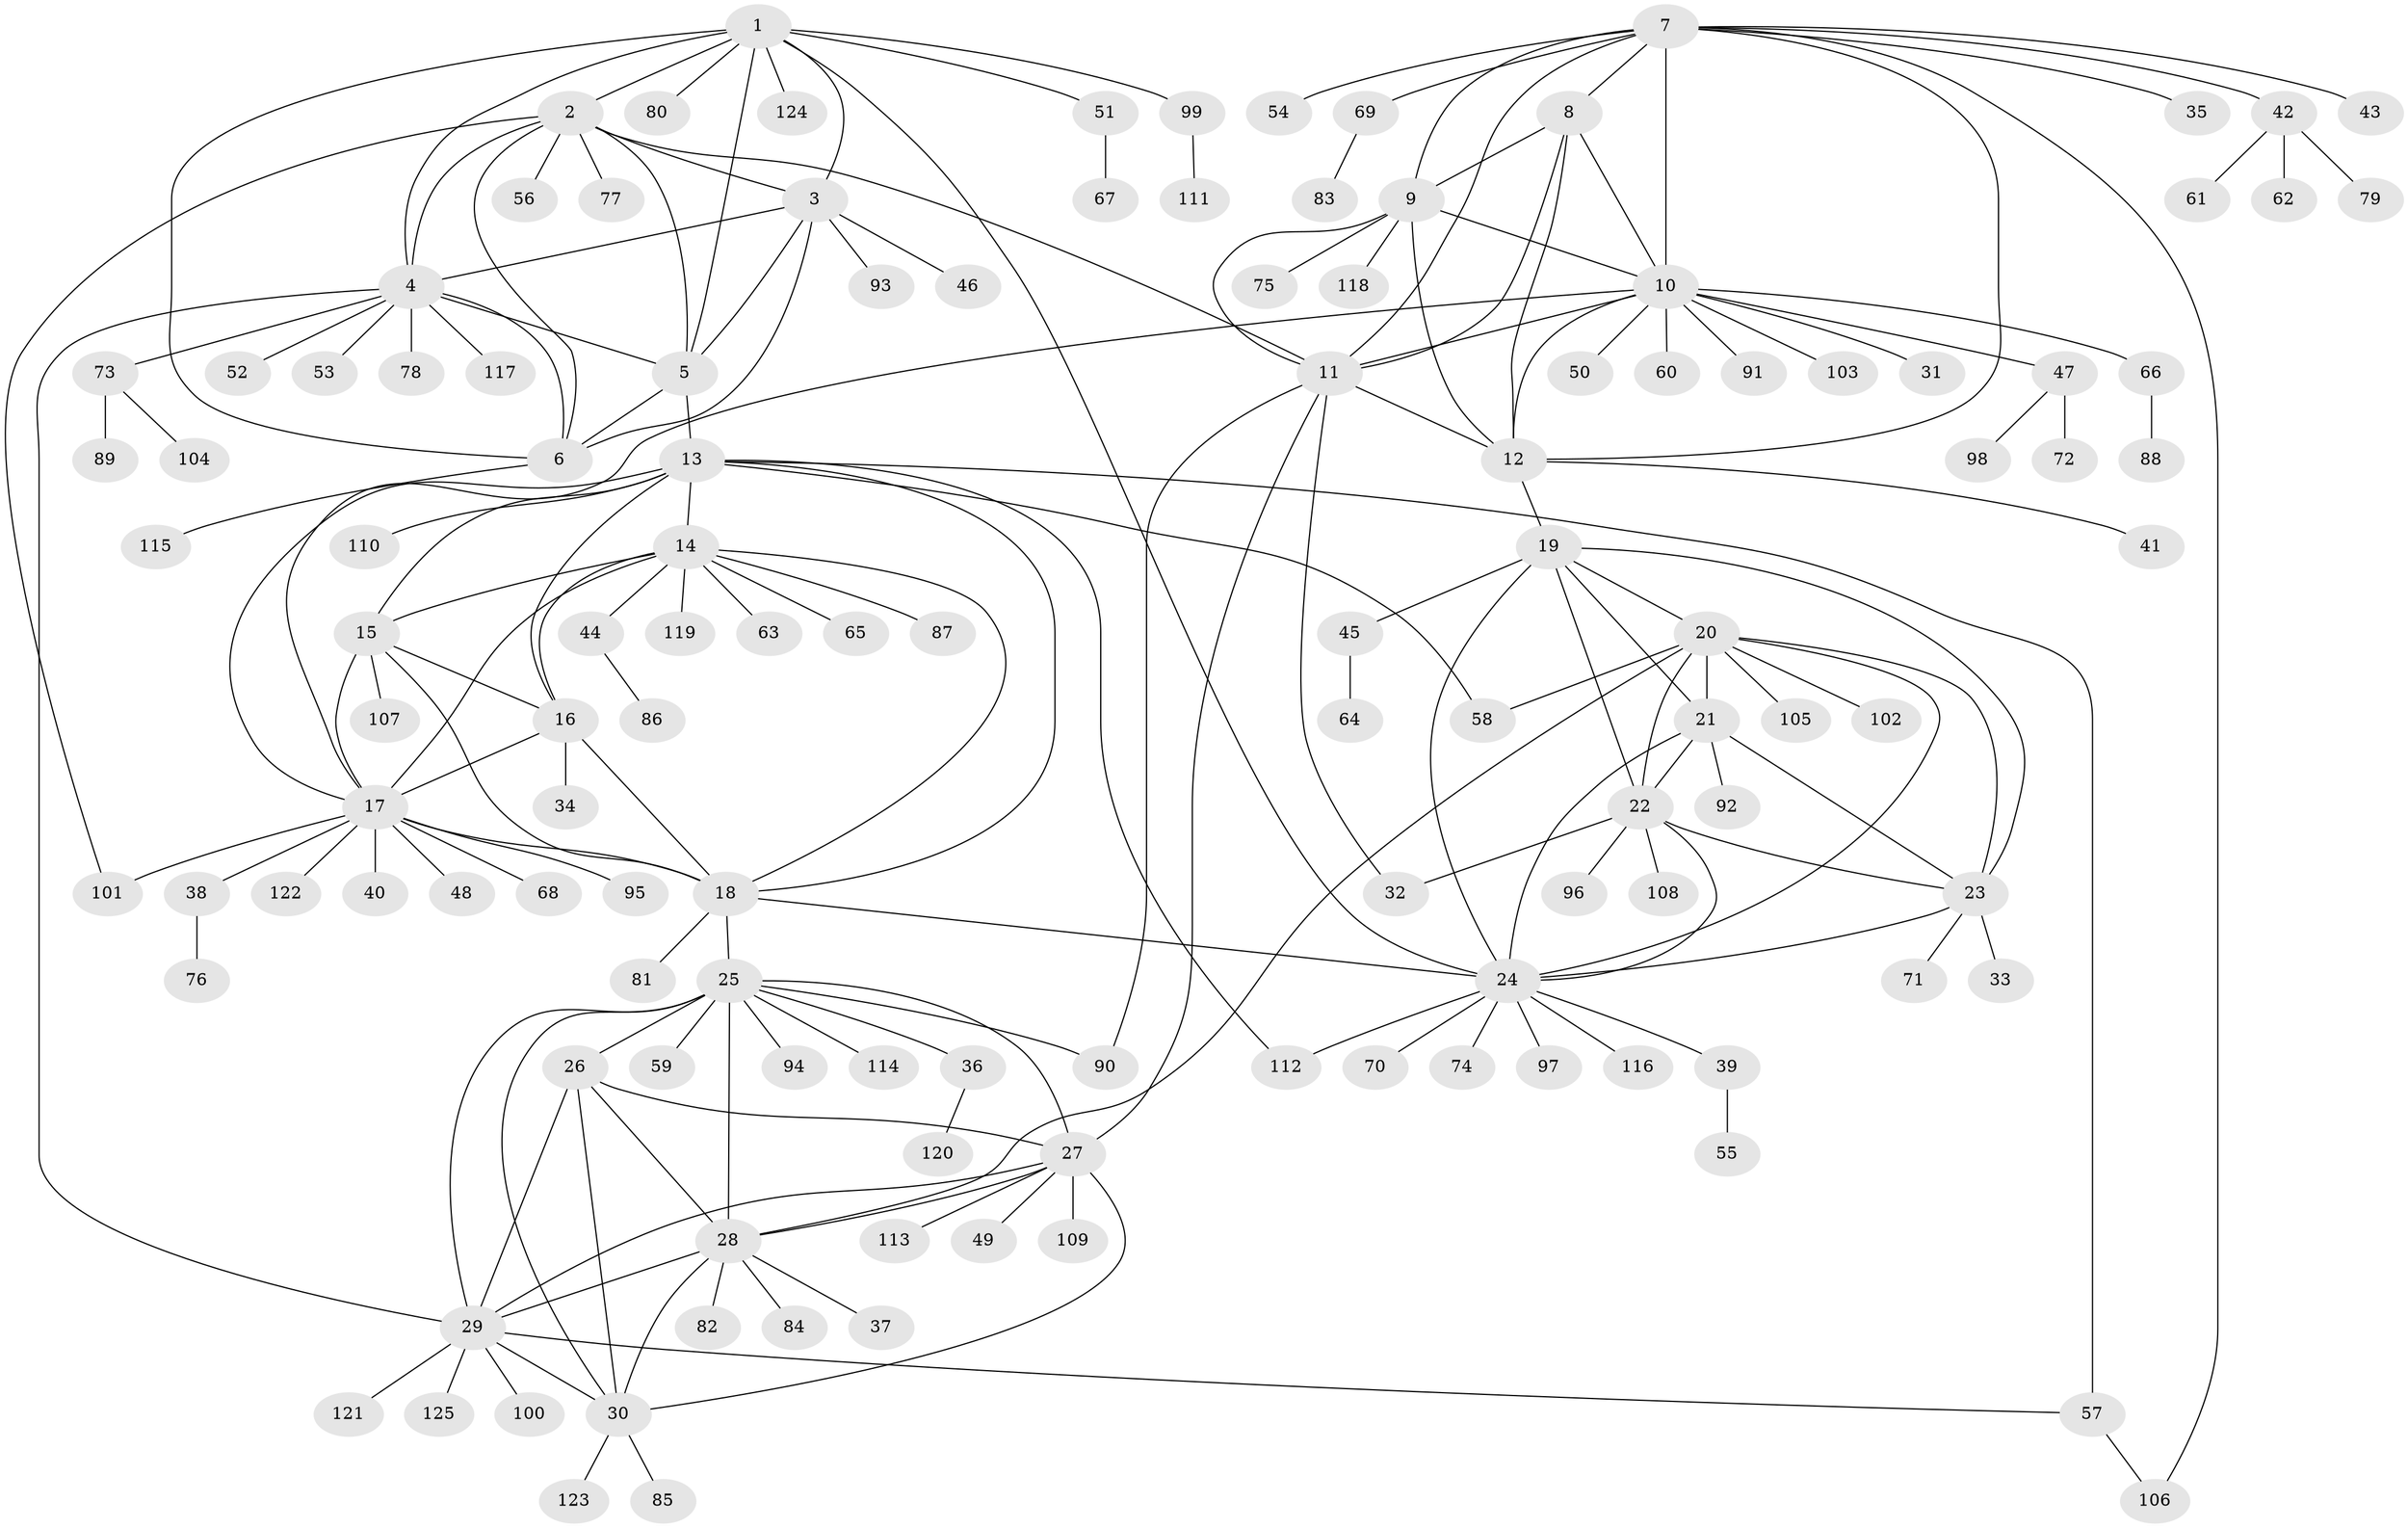 // coarse degree distribution, {8: 0.044444444444444446, 6: 0.07777777777777778, 7: 0.05555555555555555, 12: 0.011111111111111112, 5: 0.022222222222222223, 1: 0.6555555555555556, 11: 0.03333333333333333, 9: 0.011111111111111112, 3: 0.022222222222222223, 2: 0.06666666666666667}
// Generated by graph-tools (version 1.1) at 2025/37/03/04/25 23:37:34]
// undirected, 125 vertices, 187 edges
graph export_dot {
  node [color=gray90,style=filled];
  1;
  2;
  3;
  4;
  5;
  6;
  7;
  8;
  9;
  10;
  11;
  12;
  13;
  14;
  15;
  16;
  17;
  18;
  19;
  20;
  21;
  22;
  23;
  24;
  25;
  26;
  27;
  28;
  29;
  30;
  31;
  32;
  33;
  34;
  35;
  36;
  37;
  38;
  39;
  40;
  41;
  42;
  43;
  44;
  45;
  46;
  47;
  48;
  49;
  50;
  51;
  52;
  53;
  54;
  55;
  56;
  57;
  58;
  59;
  60;
  61;
  62;
  63;
  64;
  65;
  66;
  67;
  68;
  69;
  70;
  71;
  72;
  73;
  74;
  75;
  76;
  77;
  78;
  79;
  80;
  81;
  82;
  83;
  84;
  85;
  86;
  87;
  88;
  89;
  90;
  91;
  92;
  93;
  94;
  95;
  96;
  97;
  98;
  99;
  100;
  101;
  102;
  103;
  104;
  105;
  106;
  107;
  108;
  109;
  110;
  111;
  112;
  113;
  114;
  115;
  116;
  117;
  118;
  119;
  120;
  121;
  122;
  123;
  124;
  125;
  1 -- 2;
  1 -- 3;
  1 -- 4;
  1 -- 5;
  1 -- 6;
  1 -- 24;
  1 -- 51;
  1 -- 80;
  1 -- 99;
  1 -- 124;
  2 -- 3;
  2 -- 4;
  2 -- 5;
  2 -- 6;
  2 -- 11;
  2 -- 56;
  2 -- 77;
  2 -- 101;
  3 -- 4;
  3 -- 5;
  3 -- 6;
  3 -- 46;
  3 -- 93;
  4 -- 5;
  4 -- 6;
  4 -- 29;
  4 -- 52;
  4 -- 53;
  4 -- 73;
  4 -- 78;
  4 -- 117;
  5 -- 6;
  5 -- 13;
  6 -- 115;
  7 -- 8;
  7 -- 9;
  7 -- 10;
  7 -- 11;
  7 -- 12;
  7 -- 35;
  7 -- 42;
  7 -- 43;
  7 -- 54;
  7 -- 69;
  7 -- 106;
  8 -- 9;
  8 -- 10;
  8 -- 11;
  8 -- 12;
  9 -- 10;
  9 -- 11;
  9 -- 12;
  9 -- 75;
  9 -- 118;
  10 -- 11;
  10 -- 12;
  10 -- 17;
  10 -- 31;
  10 -- 47;
  10 -- 50;
  10 -- 60;
  10 -- 66;
  10 -- 91;
  10 -- 103;
  11 -- 12;
  11 -- 27;
  11 -- 32;
  11 -- 90;
  12 -- 19;
  12 -- 41;
  13 -- 14;
  13 -- 15;
  13 -- 16;
  13 -- 17;
  13 -- 18;
  13 -- 57;
  13 -- 58;
  13 -- 110;
  13 -- 112;
  14 -- 15;
  14 -- 16;
  14 -- 17;
  14 -- 18;
  14 -- 44;
  14 -- 63;
  14 -- 65;
  14 -- 87;
  14 -- 119;
  15 -- 16;
  15 -- 17;
  15 -- 18;
  15 -- 107;
  16 -- 17;
  16 -- 18;
  16 -- 34;
  17 -- 18;
  17 -- 38;
  17 -- 40;
  17 -- 48;
  17 -- 68;
  17 -- 95;
  17 -- 101;
  17 -- 122;
  18 -- 24;
  18 -- 25;
  18 -- 81;
  19 -- 20;
  19 -- 21;
  19 -- 22;
  19 -- 23;
  19 -- 24;
  19 -- 45;
  20 -- 21;
  20 -- 22;
  20 -- 23;
  20 -- 24;
  20 -- 28;
  20 -- 58;
  20 -- 102;
  20 -- 105;
  21 -- 22;
  21 -- 23;
  21 -- 24;
  21 -- 92;
  22 -- 23;
  22 -- 24;
  22 -- 32;
  22 -- 96;
  22 -- 108;
  23 -- 24;
  23 -- 33;
  23 -- 71;
  24 -- 39;
  24 -- 70;
  24 -- 74;
  24 -- 97;
  24 -- 112;
  24 -- 116;
  25 -- 26;
  25 -- 27;
  25 -- 28;
  25 -- 29;
  25 -- 30;
  25 -- 36;
  25 -- 59;
  25 -- 90;
  25 -- 94;
  25 -- 114;
  26 -- 27;
  26 -- 28;
  26 -- 29;
  26 -- 30;
  27 -- 28;
  27 -- 29;
  27 -- 30;
  27 -- 49;
  27 -- 109;
  27 -- 113;
  28 -- 29;
  28 -- 30;
  28 -- 37;
  28 -- 82;
  28 -- 84;
  29 -- 30;
  29 -- 57;
  29 -- 100;
  29 -- 121;
  29 -- 125;
  30 -- 85;
  30 -- 123;
  36 -- 120;
  38 -- 76;
  39 -- 55;
  42 -- 61;
  42 -- 62;
  42 -- 79;
  44 -- 86;
  45 -- 64;
  47 -- 72;
  47 -- 98;
  51 -- 67;
  57 -- 106;
  66 -- 88;
  69 -- 83;
  73 -- 89;
  73 -- 104;
  99 -- 111;
}
